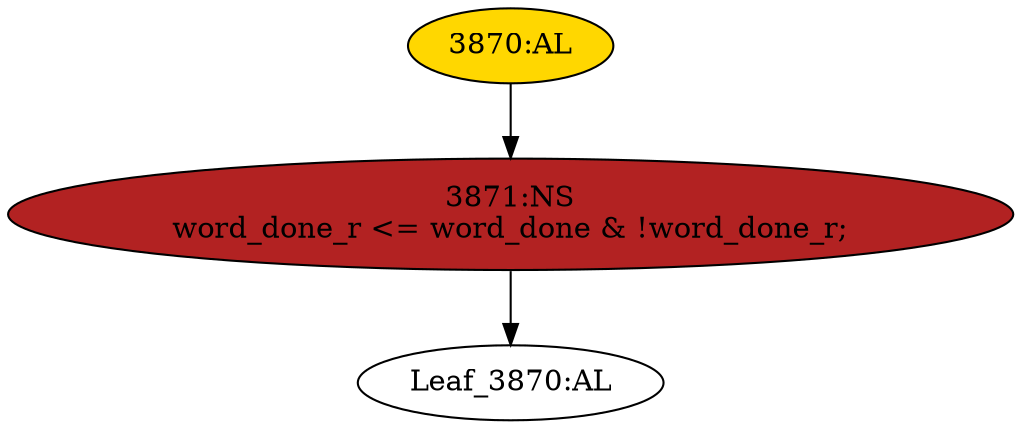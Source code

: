 strict digraph "" {
	node [label="\N"];
	"Leaf_3870:AL"	 [def_var="['word_done_r']",
		label="Leaf_3870:AL"];
	"3870:AL"	 [ast="<pyverilog.vparser.ast.Always object at 0x7f13b55991d0>",
		clk_sens=True,
		fillcolor=gold,
		label="3870:AL",
		sens="['clk']",
		statements="[]",
		style=filled,
		typ=Always,
		use_var="['word_done', 'word_done_r']"];
	"3871:NS"	 [ast="<pyverilog.vparser.ast.NonblockingSubstitution object at 0x7f13b55992d0>",
		fillcolor=firebrick,
		label="3871:NS
word_done_r <= word_done & !word_done_r;",
		statements="[<pyverilog.vparser.ast.NonblockingSubstitution object at 0x7f13b55992d0>]",
		style=filled,
		typ=NonblockingSubstitution];
	"3870:AL" -> "3871:NS"	 [cond="[]",
		lineno=None];
	"3871:NS" -> "Leaf_3870:AL"	 [cond="[]",
		lineno=None];
}
